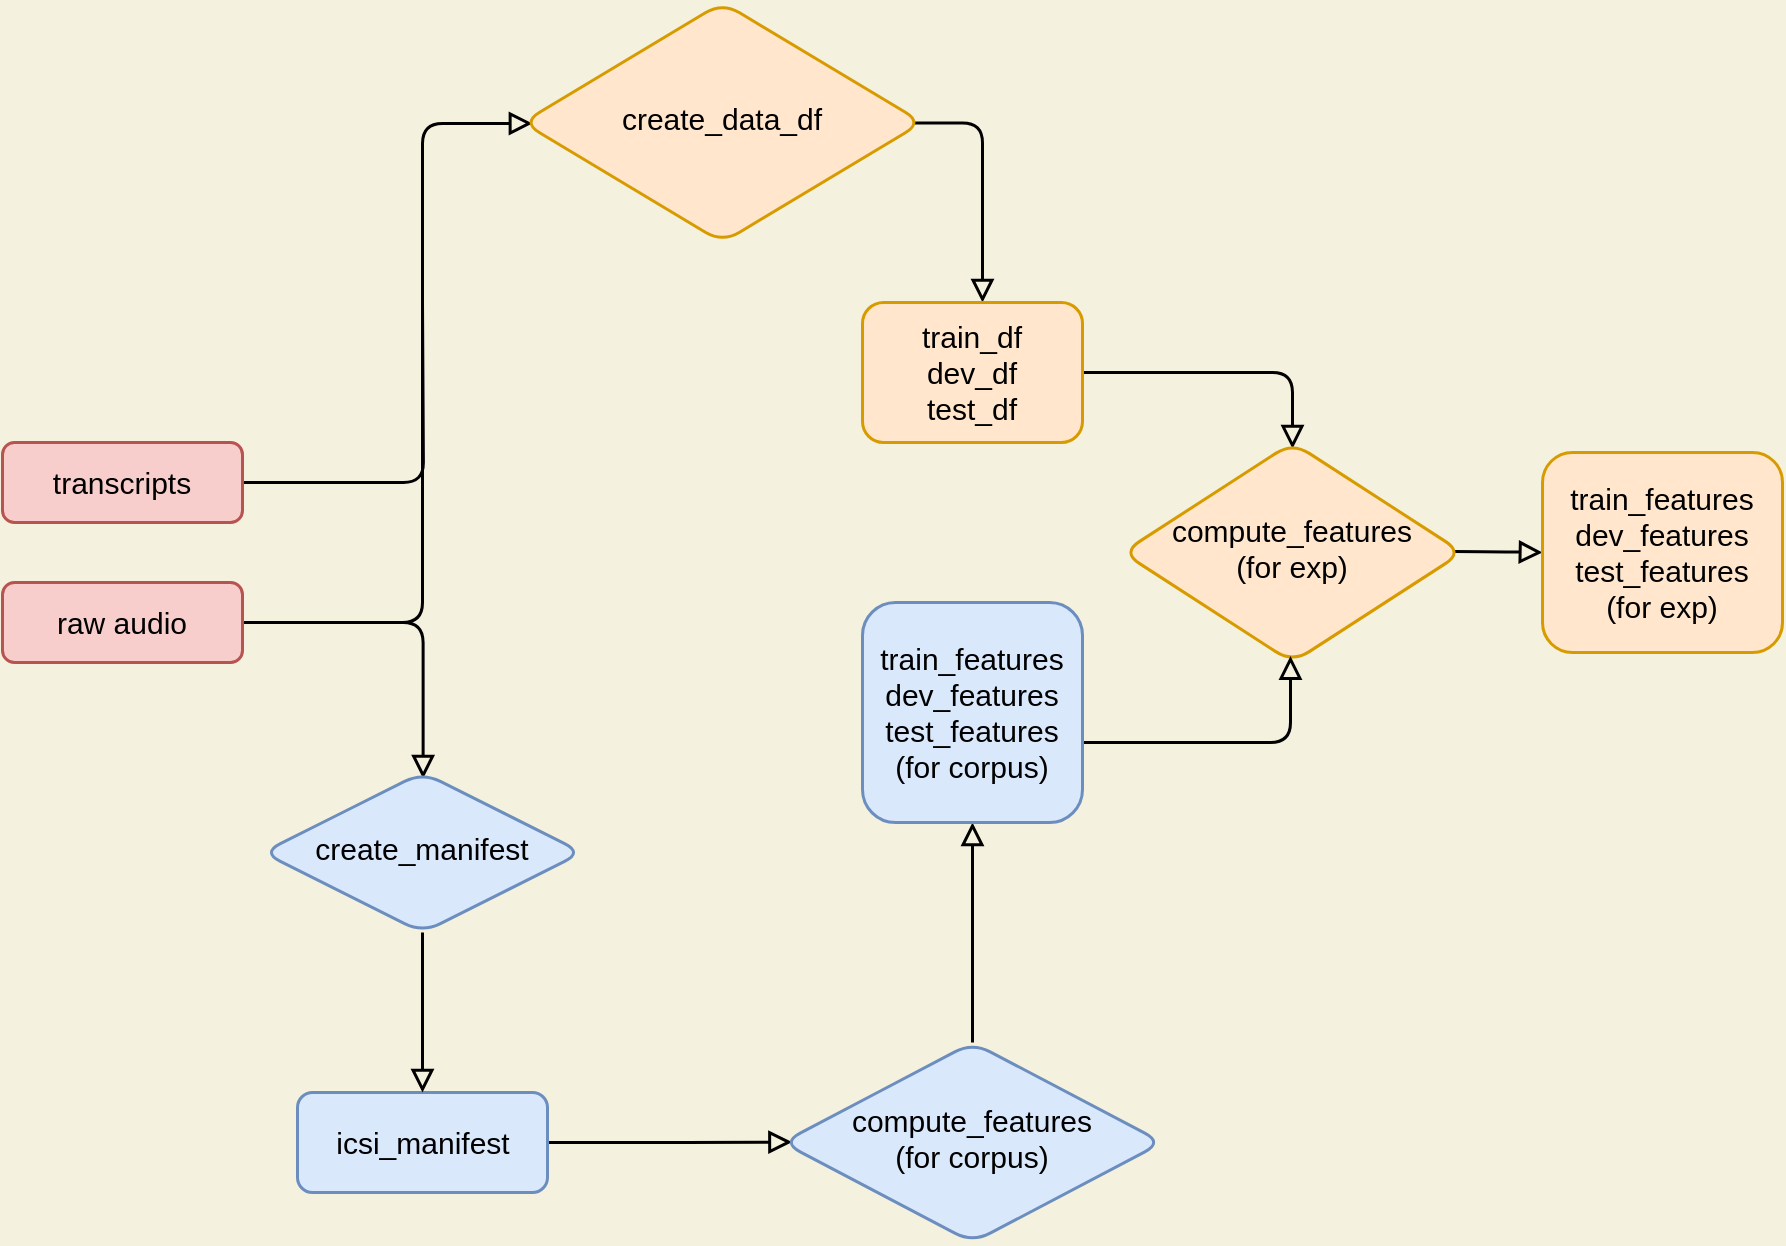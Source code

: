 <mxfile version="17.1.5" type="device"><diagram id="C5RBs43oDa-KdzZeNtuy" name="Page-1"><mxGraphModel dx="1422" dy="760" grid="1" gridSize="10" guides="1" tooltips="1" connect="1" arrows="1" fold="1" page="1" pageScale="1" pageWidth="827" pageHeight="1169" background="#F4F1DE" math="0" shadow="0"><root><mxCell id="WIyWlLk6GJQsqaUBKTNV-0"/><mxCell id="WIyWlLk6GJQsqaUBKTNV-1" parent="WIyWlLk6GJQsqaUBKTNV-0"/><mxCell id="WIyWlLk6GJQsqaUBKTNV-2" value="" style="html=1;jettySize=auto;orthogonalLoop=1;fontSize=15;endArrow=block;endFill=0;endSize=8;strokeWidth=1.5;shadow=0;labelBackgroundColor=none;edgeStyle=orthogonalEdgeStyle;entryX=0.025;entryY=0.504;entryDx=0;entryDy=0;entryPerimeter=0;strokeColor=#000000;fontColor=#000000;labelBorderColor=#000000;" parent="WIyWlLk6GJQsqaUBKTNV-1" source="WIyWlLk6GJQsqaUBKTNV-3" target="WIyWlLk6GJQsqaUBKTNV-6" edge="1"><mxGeometry relative="1" as="geometry"><Array as="points"><mxPoint x="220" y="430"/><mxPoint x="220" y="180"/></Array></mxGeometry></mxCell><mxCell id="KlHTfSIzek7CXGwW3eXX-22" style="edgeStyle=orthogonalEdgeStyle;rounded=1;orthogonalLoop=1;jettySize=auto;html=1;exitX=1;exitY=0.5;exitDx=0;exitDy=0;entryX=0.502;entryY=0.038;entryDx=0;entryDy=0;startArrow=none;startFill=0;endArrow=block;endFill=0;startSize=8;endSize=8;entryPerimeter=0;labelBackgroundColor=#F4F1DE;strokeColor=#000000;fontColor=#000000;labelBorderColor=#000000;fontSize=15;strokeWidth=1.5;" parent="WIyWlLk6GJQsqaUBKTNV-1" source="WIyWlLk6GJQsqaUBKTNV-3" target="KlHTfSIzek7CXGwW3eXX-6" edge="1"><mxGeometry relative="1" as="geometry"/></mxCell><mxCell id="WIyWlLk6GJQsqaUBKTNV-3" value="raw audio" style="whiteSpace=wrap;html=1;fontSize=15;glass=0;strokeWidth=1.5;shadow=0;rounded=1;fillColor=#f8cecc;strokeColor=#b85450;" parent="WIyWlLk6GJQsqaUBKTNV-1" vertex="1"><mxGeometry x="10" y="410" width="120" height="40" as="geometry"/></mxCell><mxCell id="WIyWlLk6GJQsqaUBKTNV-5" value="" style="edgeStyle=orthogonalEdgeStyle;html=1;jettySize=auto;orthogonalLoop=1;fontSize=15;endArrow=block;endFill=0;endSize=8;strokeWidth=1.5;shadow=0;labelBackgroundColor=none;exitX=0.971;exitY=0.502;exitDx=0;exitDy=0;exitPerimeter=0;strokeColor=#000000;fontColor=#000000;labelBorderColor=#000000;" parent="WIyWlLk6GJQsqaUBKTNV-1" source="WIyWlLk6GJQsqaUBKTNV-6" target="WIyWlLk6GJQsqaUBKTNV-7" edge="1"><mxGeometry y="10" relative="1" as="geometry"><mxPoint as="offset"/><Array as="points"><mxPoint x="500" y="180"/></Array></mxGeometry></mxCell><mxCell id="WIyWlLk6GJQsqaUBKTNV-6" value="&lt;div style=&quot;font-size: 15px&quot;&gt;create_data_df&lt;/div&gt;" style="rhombus;whiteSpace=wrap;html=1;shadow=0;fontFamily=Helvetica;fontSize=15;align=center;strokeWidth=1.5;spacing=6;spacingTop=-4;rounded=1;fillColor=#ffe6cc;strokeColor=#d79b00;" parent="WIyWlLk6GJQsqaUBKTNV-1" vertex="1"><mxGeometry x="270" y="120" width="200" height="120" as="geometry"/></mxCell><mxCell id="KlHTfSIzek7CXGwW3eXX-4" style="edgeStyle=orthogonalEdgeStyle;orthogonalLoop=1;jettySize=auto;html=1;entryX=0.5;entryY=0.028;entryDx=0;entryDy=0;endArrow=block;endFill=0;endSize=8;entryPerimeter=0;labelBackgroundColor=#F4F1DE;strokeColor=#000000;fontColor=#000000;labelBorderColor=#000000;fontSize=15;strokeWidth=1.5;" parent="WIyWlLk6GJQsqaUBKTNV-1" source="WIyWlLk6GJQsqaUBKTNV-7" target="KlHTfSIzek7CXGwW3eXX-2" edge="1"><mxGeometry relative="1" as="geometry"><Array as="points"><mxPoint x="655" y="305"/></Array></mxGeometry></mxCell><mxCell id="WIyWlLk6GJQsqaUBKTNV-7" value="&lt;div style=&quot;font-size: 15px;&quot;&gt;train_df&lt;/div&gt;&lt;div style=&quot;font-size: 15px;&quot;&gt;dev_df&lt;/div&gt;&lt;div style=&quot;font-size: 15px;&quot;&gt;test_df&lt;/div&gt;" style="whiteSpace=wrap;html=1;fontSize=15;glass=0;strokeWidth=1.5;shadow=0;rounded=1;fillColor=#ffe6cc;strokeColor=#d79b00;" parent="WIyWlLk6GJQsqaUBKTNV-1" vertex="1"><mxGeometry x="440" y="270" width="110" height="70" as="geometry"/></mxCell><mxCell id="KlHTfSIzek7CXGwW3eXX-21" style="edgeStyle=orthogonalEdgeStyle;orthogonalLoop=1;jettySize=auto;html=1;exitX=1;exitY=0.5;exitDx=0;exitDy=0;startArrow=none;startFill=0;endArrow=none;endFill=0;labelBackgroundColor=#F4F1DE;strokeColor=#000000;fontColor=#000000;labelBorderColor=#000000;fontSize=15;strokeWidth=1.5;" parent="WIyWlLk6GJQsqaUBKTNV-1" source="KlHTfSIzek7CXGwW3eXX-0" edge="1"><mxGeometry relative="1" as="geometry"><mxPoint x="220" y="270" as="targetPoint"/></mxGeometry></mxCell><mxCell id="KlHTfSIzek7CXGwW3eXX-0" value="transcripts" style="whiteSpace=wrap;html=1;fontSize=15;glass=0;strokeWidth=1.5;shadow=0;rounded=1;fillColor=#f8cecc;strokeColor=#b85450;" parent="WIyWlLk6GJQsqaUBKTNV-1" vertex="1"><mxGeometry x="10" y="340" width="120" height="40" as="geometry"/></mxCell><mxCell id="KlHTfSIzek7CXGwW3eXX-18" style="edgeStyle=orthogonalEdgeStyle;orthogonalLoop=1;jettySize=auto;html=1;exitX=0.974;exitY=0.496;exitDx=0;exitDy=0;entryX=0;entryY=0.5;entryDx=0;entryDy=0;startArrow=none;startFill=0;endArrow=block;endFill=0;endSize=8;exitPerimeter=0;labelBackgroundColor=#F4F1DE;strokeColor=#000000;fontColor=#000000;labelBorderColor=#000000;fontSize=15;strokeWidth=1.5;" parent="WIyWlLk6GJQsqaUBKTNV-1" source="KlHTfSIzek7CXGwW3eXX-2" target="KlHTfSIzek7CXGwW3eXX-17" edge="1"><mxGeometry relative="1" as="geometry"/></mxCell><mxCell id="KlHTfSIzek7CXGwW3eXX-2" value="&lt;div style=&quot;font-size: 15px;&quot;&gt;compute_features&lt;/div&gt;&lt;div style=&quot;font-size: 15px;&quot;&gt;(for exp)&lt;br style=&quot;font-size: 15px;&quot;&gt;&lt;/div&gt;" style="rhombus;whiteSpace=wrap;html=1;shadow=0;fontFamily=Helvetica;fontSize=15;align=center;strokeWidth=1.5;spacing=6;spacingTop=-4;rounded=1;fillColor=#ffe6cc;strokeColor=#d79b00;arcSize=20;" parent="WIyWlLk6GJQsqaUBKTNV-1" vertex="1"><mxGeometry x="570" y="340" width="170" height="110" as="geometry"/></mxCell><mxCell id="KlHTfSIzek7CXGwW3eXX-11" style="edgeStyle=orthogonalEdgeStyle;orthogonalLoop=1;jettySize=auto;html=1;startArrow=none;startFill=0;endArrow=block;endFill=0;entryX=0.025;entryY=0.498;entryDx=0;entryDy=0;endSize=8;entryPerimeter=0;labelBackgroundColor=#F4F1DE;strokeColor=#000000;fontColor=#000000;labelBorderColor=#000000;fontSize=15;strokeWidth=1.5;" parent="WIyWlLk6GJQsqaUBKTNV-1" source="KlHTfSIzek7CXGwW3eXX-5" target="KlHTfSIzek7CXGwW3eXX-12" edge="1"><mxGeometry relative="1" as="geometry"><mxPoint x="540" y="570" as="targetPoint"/></mxGeometry></mxCell><mxCell id="KlHTfSIzek7CXGwW3eXX-5" value="icsi_manifest" style="whiteSpace=wrap;html=1;fontSize=15;glass=0;strokeWidth=1.5;shadow=0;rounded=1;fillColor=#dae8fc;strokeColor=#6c8ebf;" parent="WIyWlLk6GJQsqaUBKTNV-1" vertex="1"><mxGeometry x="157.5" y="665" width="125" height="50" as="geometry"/></mxCell><mxCell id="KlHTfSIzek7CXGwW3eXX-10" style="edgeStyle=orthogonalEdgeStyle;orthogonalLoop=1;jettySize=auto;html=1;startArrow=none;startFill=0;endArrow=block;endFill=0;endSize=8;labelBackgroundColor=#F4F1DE;strokeColor=#000000;fontColor=#000000;labelBorderColor=#000000;fontSize=15;strokeWidth=1.5;" parent="WIyWlLk6GJQsqaUBKTNV-1" source="KlHTfSIzek7CXGwW3eXX-6" target="KlHTfSIzek7CXGwW3eXX-5" edge="1"><mxGeometry relative="1" as="geometry"/></mxCell><mxCell id="KlHTfSIzek7CXGwW3eXX-6" value="&lt;div style=&quot;font-size: 15px;&quot;&gt;create_manifest&lt;/div&gt;" style="rhombus;whiteSpace=wrap;html=1;shadow=0;fontFamily=Helvetica;fontSize=15;align=center;strokeWidth=1.5;spacing=6;spacingTop=-4;rounded=1;fillColor=#dae8fc;strokeColor=#6c8ebf;" parent="WIyWlLk6GJQsqaUBKTNV-1" vertex="1"><mxGeometry x="140" y="505" width="160" height="80" as="geometry"/></mxCell><mxCell id="KlHTfSIzek7CXGwW3eXX-13" style="edgeStyle=orthogonalEdgeStyle;orthogonalLoop=1;jettySize=auto;html=1;startArrow=none;startFill=0;endArrow=block;endFill=0;entryX=0.5;entryY=1;entryDx=0;entryDy=0;endSize=8;labelBackgroundColor=#F4F1DE;strokeColor=#000000;fontColor=#000000;labelBorderColor=#000000;fontSize=15;strokeWidth=1.5;" parent="WIyWlLk6GJQsqaUBKTNV-1" source="KlHTfSIzek7CXGwW3eXX-12" target="KlHTfSIzek7CXGwW3eXX-14" edge="1"><mxGeometry relative="1" as="geometry"><mxPoint x="630" y="450" as="targetPoint"/></mxGeometry></mxCell><mxCell id="KlHTfSIzek7CXGwW3eXX-12" value="&lt;div style=&quot;font-size: 15px;&quot;&gt;compute_features&lt;/div&gt;&lt;div style=&quot;font-size: 15px;&quot;&gt;(for corpus)&lt;br style=&quot;font-size: 15px;&quot;&gt;&lt;/div&gt;" style="rhombus;whiteSpace=wrap;html=1;shadow=0;fontFamily=Helvetica;fontSize=15;align=center;strokeWidth=1.5;spacing=6;spacingTop=-4;rounded=1;fillColor=#dae8fc;strokeColor=#6c8ebf;" parent="WIyWlLk6GJQsqaUBKTNV-1" vertex="1"><mxGeometry x="400" y="640" width="190" height="100" as="geometry"/></mxCell><mxCell id="KlHTfSIzek7CXGwW3eXX-16" style="edgeStyle=orthogonalEdgeStyle;orthogonalLoop=1;jettySize=auto;html=1;entryX=0.497;entryY=0.971;entryDx=0;entryDy=0;startArrow=none;startFill=0;endArrow=block;endFill=0;endSize=8;entryPerimeter=0;labelBackgroundColor=#F4F1DE;strokeColor=#000000;fontColor=#000000;labelBorderColor=#000000;fontSize=15;strokeWidth=1.5;" parent="WIyWlLk6GJQsqaUBKTNV-1" source="KlHTfSIzek7CXGwW3eXX-14" target="KlHTfSIzek7CXGwW3eXX-2" edge="1"><mxGeometry relative="1" as="geometry"><Array as="points"><mxPoint x="654" y="490"/><mxPoint x="654" y="447"/></Array></mxGeometry></mxCell><mxCell id="KlHTfSIzek7CXGwW3eXX-14" value="&lt;div style=&quot;font-size: 15px;&quot;&gt;train_features&lt;/div&gt;&lt;div style=&quot;font-size: 15px;&quot;&gt;dev_features&lt;/div&gt;&lt;div style=&quot;font-size: 15px;&quot;&gt;test_features&lt;/div&gt;&lt;div style=&quot;font-size: 15px;&quot;&gt;(for corpus)&lt;br style=&quot;font-size: 15px;&quot;&gt;&lt;/div&gt;" style="whiteSpace=wrap;html=1;fontSize=15;glass=0;strokeWidth=1.5;shadow=0;rounded=1;fillColor=#dae8fc;strokeColor=#6c8ebf;" parent="WIyWlLk6GJQsqaUBKTNV-1" vertex="1"><mxGeometry x="440" y="420" width="110" height="110" as="geometry"/></mxCell><mxCell id="KlHTfSIzek7CXGwW3eXX-17" value="&lt;div style=&quot;font-size: 15px;&quot;&gt;train_features&lt;/div&gt;&lt;div style=&quot;font-size: 15px;&quot;&gt;dev_features&lt;/div&gt;&lt;div style=&quot;font-size: 15px;&quot;&gt;test_features&lt;/div&gt;&lt;div style=&quot;font-size: 15px;&quot;&gt;(for exp)&lt;br style=&quot;font-size: 15px;&quot;&gt;&lt;/div&gt;" style="whiteSpace=wrap;html=1;fontSize=15;glass=0;strokeWidth=1.5;shadow=0;rounded=1;fillColor=#ffe6cc;strokeColor=#d79b00;labelBorderColor=none;" parent="WIyWlLk6GJQsqaUBKTNV-1" vertex="1"><mxGeometry x="780" y="345" width="120" height="100" as="geometry"/></mxCell></root></mxGraphModel></diagram></mxfile>